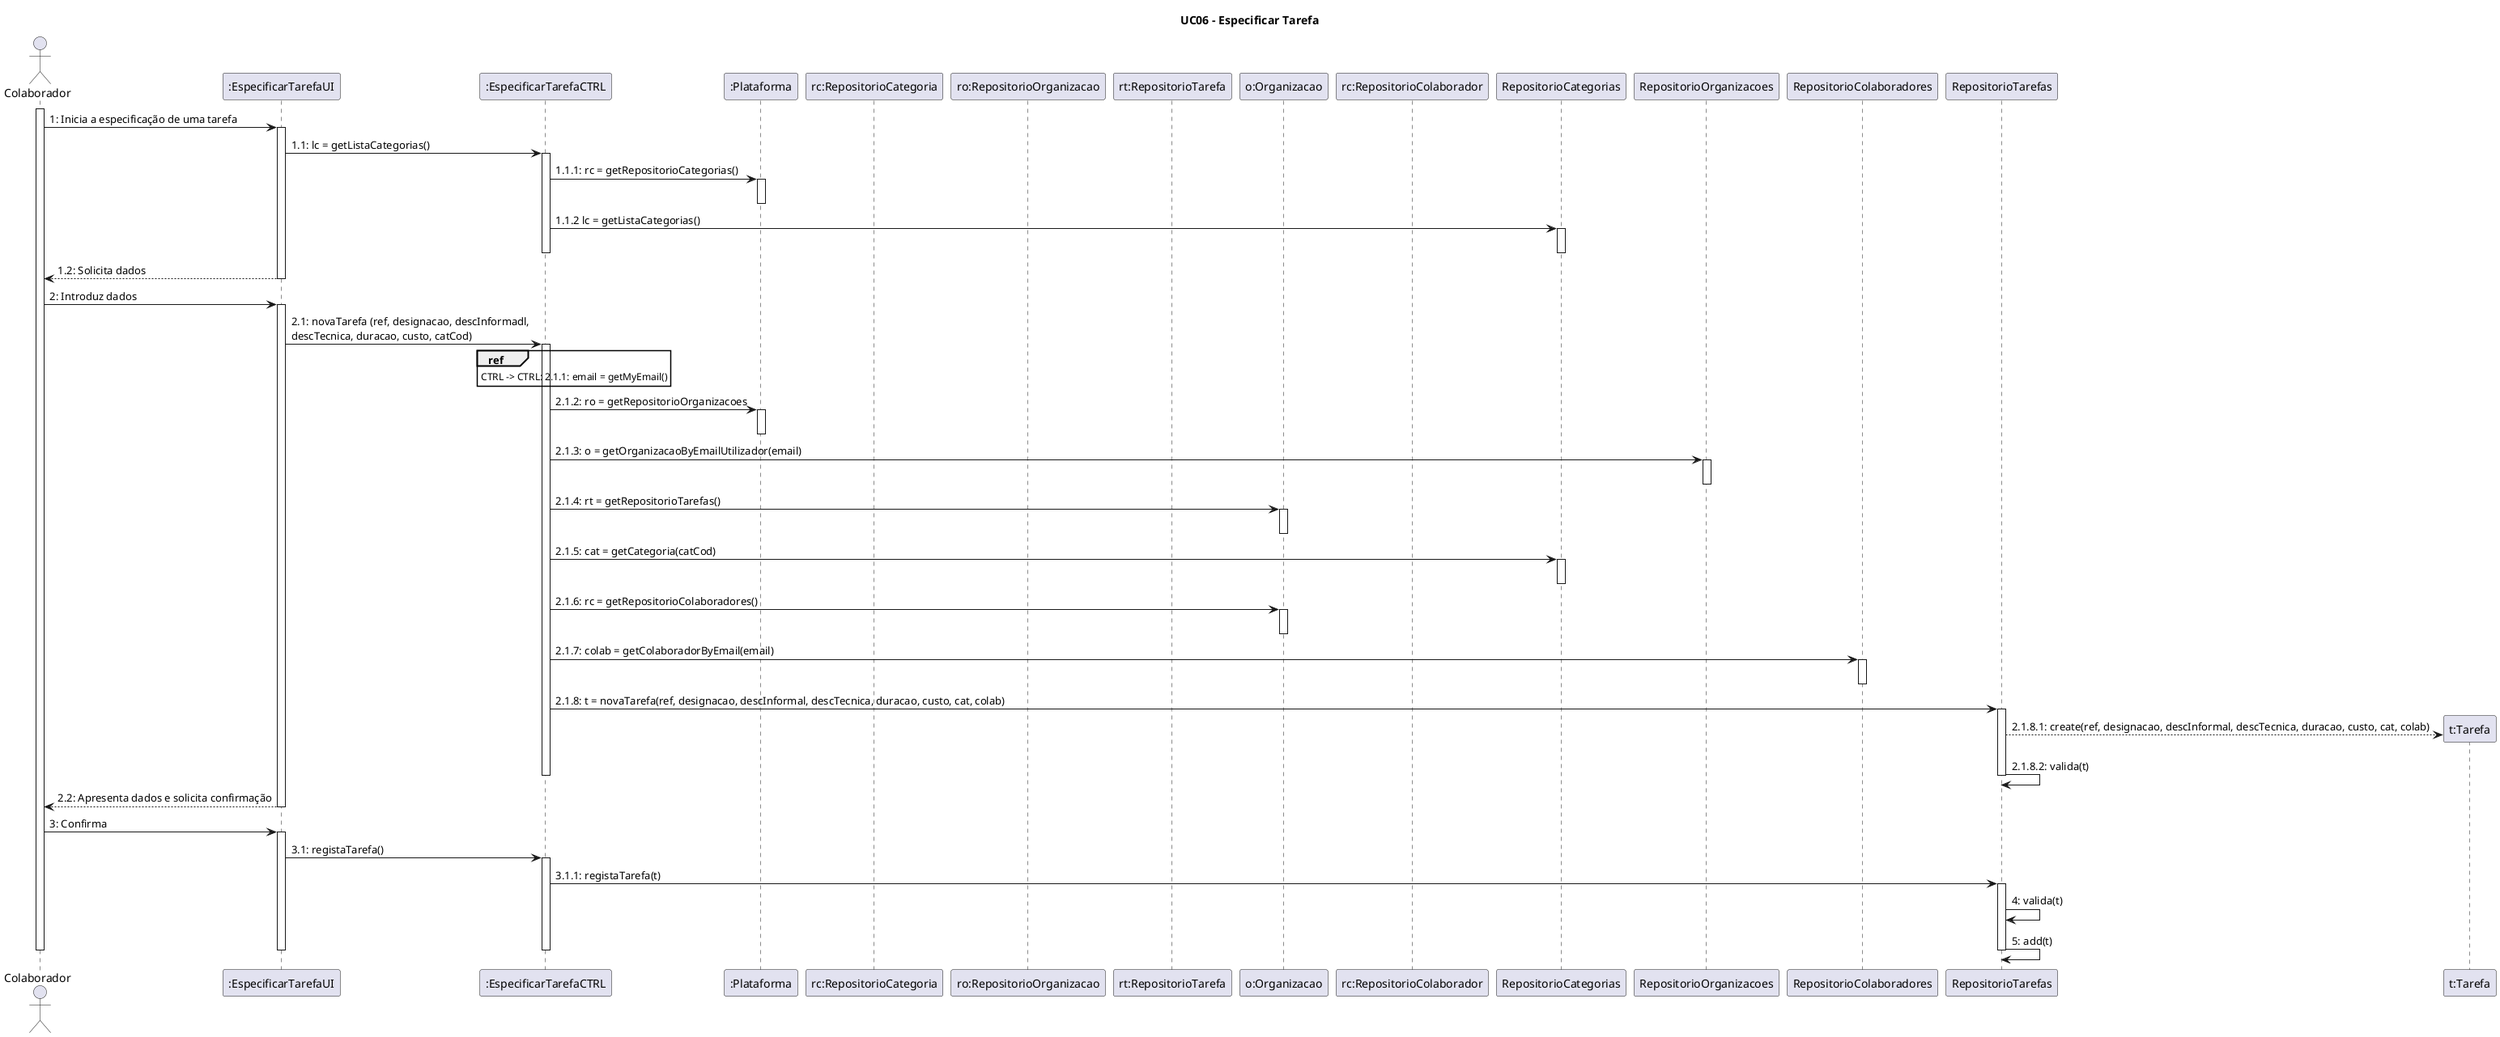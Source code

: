 @startuml

title UC06 - Especificar Tarefa

actor Colaborador 
participant ":EspecificarTarefaUI" as UI
participant ":EspecificarTarefaCTRL" as CTRL
participant ":Plataforma" as Plataforma
participant "rc:RepositorioCategoria" as RepositorioCategoria
participant "ro:RepositorioOrganizacao" as RepositorioOrganizacao
participant "rt:RepositorioTarefa" as RepositorioTarefa
participant "o:Organizacao" as Organizacao
participant "rc:RepositorioColaborador" as RepositorioColaborador

activate Colaborador
Colaborador -> UI: 1: Inicia a especificação de uma tarefa
activate UI
UI -> CTRL: 1.1: lc = getListaCategorias()
activate CTRL
CTRL -> Plataforma: 1.1.1: rc = getRepositorioCategorias()
activate Plataforma
deactivate Plataforma
CTRL -> RepositorioCategorias: 1.1.2 lc = getListaCategorias()
activate RepositorioCategorias
deactivate RepositorioCategorias
deactivate CTRL
UI --> Colaborador: 1.2: Solicita dados
deactivate UI

Colaborador -> UI: 2: Introduz dados
activate UI
UI -> CTRL: 2.1: novaTarefa (ref, designacao, descInformadl, \ndescTecnica, duracao, custo, catCod)
activate CTRL
ref over CTRL
CTRL -> CTRL: 2.1.1: email = getMyEmail()
end ref
CTRL -> Plataforma: 2.1.2: ro = getRepositorioOrganizacoes
activate Plataforma
deactivate Plataforma
CTRL -> RepositorioOrganizacoes: 2.1.3: o = getOrganizacaoByEmailUtilizador(email)
activate RepositorioOrganizacoes
deactivate RepositorioOrganizacoes
CTRL -> Organizacao: 2.1.4: rt = getRepositorioTarefas()
activate Organizacao
deactivate Organizacao
CTRL -> RepositorioCategorias: 2.1.5: cat = getCategoria(catCod)
activate RepositorioCategorias
deactivate RepositorioCategorias
CTRL -> Organizacao: 2.1.6: rc = getRepositorioColaboradores()
activate Organizacao
deactivate Organizacao
CTRL -> RepositorioColaboradores: 2.1.7: colab = getColaboradorByEmail(email)
activate RepositorioColaboradores
deactivate RepositorioColaboradores
CTRL -> RepositorioTarefas: 2.1.8: t = novaTarefa(ref, designacao, descInformal, descTecnica, duracao, custo, cat, colab)
activate RepositorioTarefas
RepositorioTarefas --> "t:Tarefa" **: 2.1.8.1: create(ref, designacao, descInformal, descTecnica, duracao, custo, cat, colab)
RepositorioTarefas -> RepositorioTarefas: 2.1.8.2: valida(t)
deactivate RepositorioTarefas
deactivate CTRL
UI --> Colaborador: 2.2: Apresenta dados e solicita confirmação
deactivate UI
Colaborador -> UI: 3: Confirma
activate UI
UI -> CTRL: 3.1: registaTarefa()
activate CTRL
CTRL -> RepositorioTarefas: 3.1.1: registaTarefa(t)
activate RepositorioTarefas
RepositorioTarefas -> RepositorioTarefas: 4: valida(t)
RepositorioTarefas -> RepositorioTarefas: 5: add(t)
deactivate RepositorioTarefas
deactivate CTRL
deactivate UI
deactivate Colaborador











@enduml